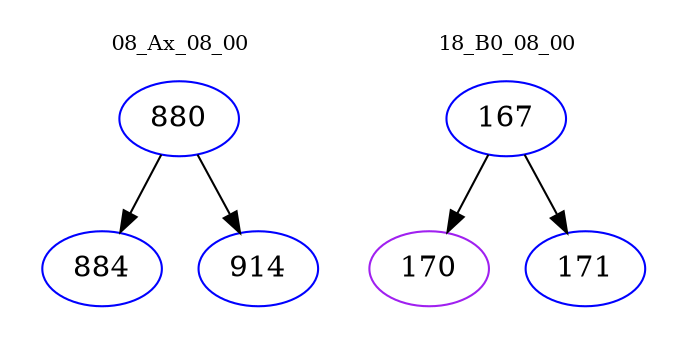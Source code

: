 digraph{
subgraph cluster_0 {
color = white
label = "08_Ax_08_00";
fontsize=10;
T0_880 [label="880", color="blue"]
T0_880 -> T0_884 [color="black"]
T0_884 [label="884", color="blue"]
T0_880 -> T0_914 [color="black"]
T0_914 [label="914", color="blue"]
}
subgraph cluster_1 {
color = white
label = "18_B0_08_00";
fontsize=10;
T1_167 [label="167", color="blue"]
T1_167 -> T1_170 [color="black"]
T1_170 [label="170", color="purple"]
T1_167 -> T1_171 [color="black"]
T1_171 [label="171", color="blue"]
}
}
